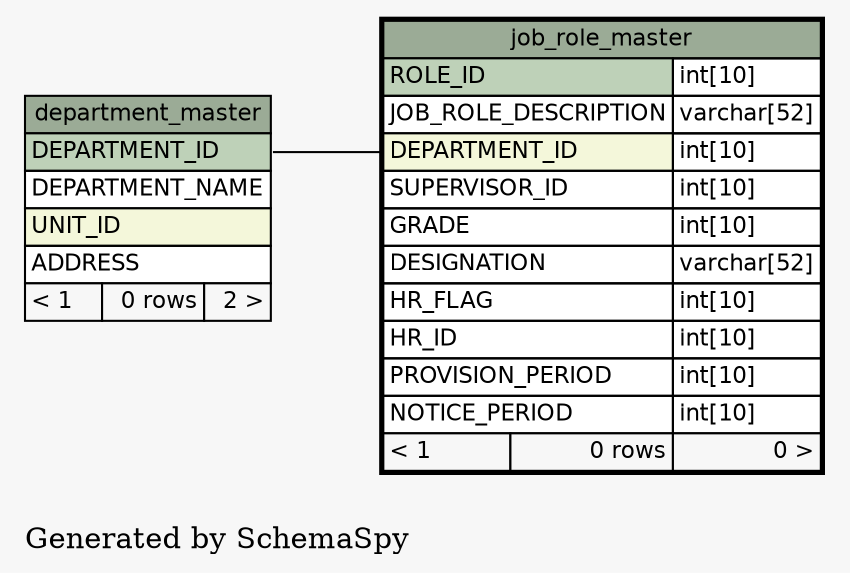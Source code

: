 // dot 2.38.0 on Windows 7 6.1
digraph "oneDegreeRelationshipsGraph" {
  graph [
    rankdir="RL"
    bgcolor="#f7f7f7"
    label="\nGenerated by SchemaSpy"
    labeljust="l"
  ];
  node [
    fontname="Helvetica"
    fontsize="11"
    shape="plaintext"
  ];
  edge [
    arrowsize="0.8"
  ];
  "job_role_master":"DEPARTMENT_ID":w -> "department_master":"DEPARTMENT_ID":e [arrowtail=crowodot arrowhead=none];
  "department_master" [
    label=<
    <TABLE BORDER="0" CELLBORDER="1" CELLSPACING="0" BGCOLOR="#ffffff">
      <TR><TD PORT="department_master.heading" COLSPAN="3" BGCOLOR="#9bab96" ALIGN="CENTER">department_master</TD></TR>
      <TR><TD PORT="DEPARTMENT_ID" COLSPAN="3" BGCOLOR="#bed1b8" ALIGN="LEFT">DEPARTMENT_ID</TD></TR>
      <TR><TD PORT="DEPARTMENT_NAME" COLSPAN="3" ALIGN="LEFT">DEPARTMENT_NAME</TD></TR>
      <TR><TD PORT="UNIT_ID" COLSPAN="3" BGCOLOR="#f4f7da" ALIGN="LEFT">UNIT_ID</TD></TR>
      <TR><TD PORT="ADDRESS" COLSPAN="3" ALIGN="LEFT">ADDRESS</TD></TR>
      <TR><TD ALIGN="LEFT" BGCOLOR="#f7f7f7">&lt; 1</TD><TD ALIGN="RIGHT" BGCOLOR="#f7f7f7">0 rows</TD><TD ALIGN="RIGHT" BGCOLOR="#f7f7f7">2 &gt;</TD></TR>
    </TABLE>>
    URL="department_master.html#graph"
    tooltip="department_master"
  ];
  "job_role_master" [
    label=<
    <TABLE BORDER="2" CELLBORDER="1" CELLSPACING="0" BGCOLOR="#ffffff">
      <TR><TD PORT="job_role_master.heading" COLSPAN="3" BGCOLOR="#9bab96" ALIGN="CENTER">job_role_master</TD></TR>
      <TR><TD PORT="ROLE_ID" COLSPAN="2" BGCOLOR="#bed1b8" ALIGN="LEFT">ROLE_ID</TD><TD PORT="ROLE_ID.type" ALIGN="LEFT">int[10]</TD></TR>
      <TR><TD PORT="JOB_ROLE_DESCRIPTION" COLSPAN="2" ALIGN="LEFT">JOB_ROLE_DESCRIPTION</TD><TD PORT="JOB_ROLE_DESCRIPTION.type" ALIGN="LEFT">varchar[52]</TD></TR>
      <TR><TD PORT="DEPARTMENT_ID" COLSPAN="2" BGCOLOR="#f4f7da" ALIGN="LEFT">DEPARTMENT_ID</TD><TD PORT="DEPARTMENT_ID.type" ALIGN="LEFT">int[10]</TD></TR>
      <TR><TD PORT="SUPERVISOR_ID" COLSPAN="2" ALIGN="LEFT">SUPERVISOR_ID</TD><TD PORT="SUPERVISOR_ID.type" ALIGN="LEFT">int[10]</TD></TR>
      <TR><TD PORT="GRADE" COLSPAN="2" ALIGN="LEFT">GRADE</TD><TD PORT="GRADE.type" ALIGN="LEFT">int[10]</TD></TR>
      <TR><TD PORT="DESIGNATION" COLSPAN="2" ALIGN="LEFT">DESIGNATION</TD><TD PORT="DESIGNATION.type" ALIGN="LEFT">varchar[52]</TD></TR>
      <TR><TD PORT="HR_FLAG" COLSPAN="2" ALIGN="LEFT">HR_FLAG</TD><TD PORT="HR_FLAG.type" ALIGN="LEFT">int[10]</TD></TR>
      <TR><TD PORT="HR_ID" COLSPAN="2" ALIGN="LEFT">HR_ID</TD><TD PORT="HR_ID.type" ALIGN="LEFT">int[10]</TD></TR>
      <TR><TD PORT="PROVISION_PERIOD" COLSPAN="2" ALIGN="LEFT">PROVISION_PERIOD</TD><TD PORT="PROVISION_PERIOD.type" ALIGN="LEFT">int[10]</TD></TR>
      <TR><TD PORT="NOTICE_PERIOD" COLSPAN="2" ALIGN="LEFT">NOTICE_PERIOD</TD><TD PORT="NOTICE_PERIOD.type" ALIGN="LEFT">int[10]</TD></TR>
      <TR><TD ALIGN="LEFT" BGCOLOR="#f7f7f7">&lt; 1</TD><TD ALIGN="RIGHT" BGCOLOR="#f7f7f7">0 rows</TD><TD ALIGN="RIGHT" BGCOLOR="#f7f7f7">0 &gt;</TD></TR>
    </TABLE>>
    URL="job_role_master.html#"
    tooltip="job_role_master"
  ];
}

